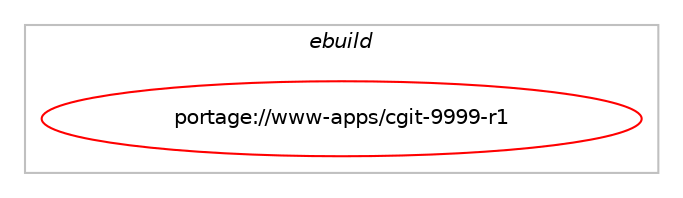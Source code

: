 digraph prolog {

# *************
# Graph options
# *************

newrank=true;
concentrate=true;
compound=true;
graph [rankdir=LR,fontname=Helvetica,fontsize=10,ranksep=1.5];#, ranksep=2.5, nodesep=0.2];
edge  [arrowhead=vee];
node  [fontname=Helvetica,fontsize=10];

# **********
# The ebuild
# **********

subgraph cluster_leftcol {
color=gray;
label=<<i>ebuild</i>>;
id [label="portage://www-apps/cgit-9999-r1", color=red, width=4, href="../www-apps/cgit-9999-r1.svg"];
}

# ****************
# The dependencies
# ****************

subgraph cluster_midcol {
color=gray;
label=<<i>dependencies</i>>;
subgraph cluster_compile {
fillcolor="#eeeeee";
style=filled;
label=<<i>compile</i>>;
# *** BEGIN UNKNOWN DEPENDENCY TYPE (TODO) ***
# id -> equal(use_conditional_group(positive,highlight,portage://www-apps/cgit-9999-r1,[use_conditional_group(positive,python_single_target_python3_10,portage://www-apps/cgit-9999-r1,[package_dependency(portage://www-apps/cgit-9999-r1,install,no,dev-python,pygments,none,[,,],[],[use(enable(python_targets_python3_10),negative)])]),use_conditional_group(positive,python_single_target_python3_11,portage://www-apps/cgit-9999-r1,[package_dependency(portage://www-apps/cgit-9999-r1,install,no,dev-python,pygments,none,[,,],[],[use(enable(python_targets_python3_11),negative)])]),use_conditional_group(positive,python_single_target_python3_12,portage://www-apps/cgit-9999-r1,[package_dependency(portage://www-apps/cgit-9999-r1,install,no,dev-python,pygments,none,[,,],[],[use(enable(python_targets_python3_12),negative)])])]))
# *** END UNKNOWN DEPENDENCY TYPE (TODO) ***

# *** BEGIN UNKNOWN DEPENDENCY TYPE (TODO) ***
# id -> equal(use_conditional_group(positive,lua,portage://www-apps/cgit-9999-r1,[use_conditional_group(positive,lua_single_target_luajit,portage://www-apps/cgit-9999-r1,[package_dependency(portage://www-apps/cgit-9999-r1,install,no,dev-lang,luajit,none,[,,],any_same_slot,[])]),use_conditional_group(positive,lua_single_target_lua5-1,portage://www-apps/cgit-9999-r1,[package_dependency(portage://www-apps/cgit-9999-r1,install,no,dev-lang,lua,none,[,,],[slot(5.1)],[])]),use_conditional_group(positive,lua_single_target_lua5-3,portage://www-apps/cgit-9999-r1,[package_dependency(portage://www-apps/cgit-9999-r1,install,no,dev-lang,lua,none,[,,],[slot(5.3)],[])]),use_conditional_group(positive,lua_single_target_lua5-4,portage://www-apps/cgit-9999-r1,[package_dependency(portage://www-apps/cgit-9999-r1,install,no,dev-lang,lua,none,[,,],[slot(5.4)],[])])]))
# *** END UNKNOWN DEPENDENCY TYPE (TODO) ***

# *** BEGIN UNKNOWN DEPENDENCY TYPE (TODO) ***
# id -> equal(use_conditional_group(positive,python_single_target_python3_10,portage://www-apps/cgit-9999-r1,[package_dependency(portage://www-apps/cgit-9999-r1,install,no,dev-lang,python,none,[,,],[slot(3.10)],[])]))
# *** END UNKNOWN DEPENDENCY TYPE (TODO) ***

# *** BEGIN UNKNOWN DEPENDENCY TYPE (TODO) ***
# id -> equal(use_conditional_group(positive,python_single_target_python3_11,portage://www-apps/cgit-9999-r1,[package_dependency(portage://www-apps/cgit-9999-r1,install,no,dev-lang,python,none,[,,],[slot(3.11)],[])]))
# *** END UNKNOWN DEPENDENCY TYPE (TODO) ***

# *** BEGIN UNKNOWN DEPENDENCY TYPE (TODO) ***
# id -> equal(use_conditional_group(positive,python_single_target_python3_12,portage://www-apps/cgit-9999-r1,[package_dependency(portage://www-apps/cgit-9999-r1,install,no,dev-lang,python,none,[,,],[slot(3.12)],[])]))
# *** END UNKNOWN DEPENDENCY TYPE (TODO) ***

# *** BEGIN UNKNOWN DEPENDENCY TYPE (TODO) ***
# id -> equal(package_dependency(portage://www-apps/cgit-9999-r1,install,no,acct-group,cgit,none,[,,],[],[]))
# *** END UNKNOWN DEPENDENCY TYPE (TODO) ***

# *** BEGIN UNKNOWN DEPENDENCY TYPE (TODO) ***
# id -> equal(package_dependency(portage://www-apps/cgit-9999-r1,install,no,acct-user,cgit,none,[,,],[],[]))
# *** END UNKNOWN DEPENDENCY TYPE (TODO) ***

# *** BEGIN UNKNOWN DEPENDENCY TYPE (TODO) ***
# id -> equal(package_dependency(portage://www-apps/cgit-9999-r1,install,no,app-admin,webapp-config,none,[,,],[],[]))
# *** END UNKNOWN DEPENDENCY TYPE (TODO) ***

# *** BEGIN UNKNOWN DEPENDENCY TYPE (TODO) ***
# id -> equal(package_dependency(portage://www-apps/cgit-9999-r1,install,no,dev-libs,openssl,none,[,,],[slot(0),equal],[]))
# *** END UNKNOWN DEPENDENCY TYPE (TODO) ***

# *** BEGIN UNKNOWN DEPENDENCY TYPE (TODO) ***
# id -> equal(package_dependency(portage://www-apps/cgit-9999-r1,install,no,dev-vcs,git,none,[,,],[],[]))
# *** END UNKNOWN DEPENDENCY TYPE (TODO) ***

# *** BEGIN UNKNOWN DEPENDENCY TYPE (TODO) ***
# id -> equal(package_dependency(portage://www-apps/cgit-9999-r1,install,no,sys-libs,zlib,none,[,,],[],[]))
# *** END UNKNOWN DEPENDENCY TYPE (TODO) ***

# *** BEGIN UNKNOWN DEPENDENCY TYPE (TODO) ***
# id -> equal(package_dependency(portage://www-apps/cgit-9999-r1,install,no,virtual,httpd-cgi,none,[,,],[],[]))
# *** END UNKNOWN DEPENDENCY TYPE (TODO) ***

}
subgraph cluster_compileandrun {
fillcolor="#eeeeee";
style=filled;
label=<<i>compile and run</i>>;
}
subgraph cluster_run {
fillcolor="#eeeeee";
style=filled;
label=<<i>run</i>>;
# *** BEGIN UNKNOWN DEPENDENCY TYPE (TODO) ***
# id -> equal(use_conditional_group(positive,highlight,portage://www-apps/cgit-9999-r1,[use_conditional_group(positive,python_single_target_python3_10,portage://www-apps/cgit-9999-r1,[package_dependency(portage://www-apps/cgit-9999-r1,run,no,dev-python,pygments,none,[,,],[],[use(enable(python_targets_python3_10),negative)])]),use_conditional_group(positive,python_single_target_python3_11,portage://www-apps/cgit-9999-r1,[package_dependency(portage://www-apps/cgit-9999-r1,run,no,dev-python,pygments,none,[,,],[],[use(enable(python_targets_python3_11),negative)])]),use_conditional_group(positive,python_single_target_python3_12,portage://www-apps/cgit-9999-r1,[package_dependency(portage://www-apps/cgit-9999-r1,run,no,dev-python,pygments,none,[,,],[],[use(enable(python_targets_python3_12),negative)])])]))
# *** END UNKNOWN DEPENDENCY TYPE (TODO) ***

# *** BEGIN UNKNOWN DEPENDENCY TYPE (TODO) ***
# id -> equal(use_conditional_group(positive,lua,portage://www-apps/cgit-9999-r1,[use_conditional_group(positive,lua_single_target_luajit,portage://www-apps/cgit-9999-r1,[package_dependency(portage://www-apps/cgit-9999-r1,run,no,dev-lang,luajit,none,[,,],any_same_slot,[])]),use_conditional_group(positive,lua_single_target_lua5-1,portage://www-apps/cgit-9999-r1,[package_dependency(portage://www-apps/cgit-9999-r1,run,no,dev-lang,lua,none,[,,],[slot(5.1)],[])]),use_conditional_group(positive,lua_single_target_lua5-3,portage://www-apps/cgit-9999-r1,[package_dependency(portage://www-apps/cgit-9999-r1,run,no,dev-lang,lua,none,[,,],[slot(5.3)],[])]),use_conditional_group(positive,lua_single_target_lua5-4,portage://www-apps/cgit-9999-r1,[package_dependency(portage://www-apps/cgit-9999-r1,run,no,dev-lang,lua,none,[,,],[slot(5.4)],[])])]))
# *** END UNKNOWN DEPENDENCY TYPE (TODO) ***

# *** BEGIN UNKNOWN DEPENDENCY TYPE (TODO) ***
# id -> equal(use_conditional_group(positive,python_single_target_python3_10,portage://www-apps/cgit-9999-r1,[package_dependency(portage://www-apps/cgit-9999-r1,run,no,dev-lang,python,none,[,,],[slot(3.10)],[])]))
# *** END UNKNOWN DEPENDENCY TYPE (TODO) ***

# *** BEGIN UNKNOWN DEPENDENCY TYPE (TODO) ***
# id -> equal(use_conditional_group(positive,python_single_target_python3_11,portage://www-apps/cgit-9999-r1,[package_dependency(portage://www-apps/cgit-9999-r1,run,no,dev-lang,python,none,[,,],[slot(3.11)],[])]))
# *** END UNKNOWN DEPENDENCY TYPE (TODO) ***

# *** BEGIN UNKNOWN DEPENDENCY TYPE (TODO) ***
# id -> equal(use_conditional_group(positive,python_single_target_python3_12,portage://www-apps/cgit-9999-r1,[package_dependency(portage://www-apps/cgit-9999-r1,run,no,dev-lang,python,none,[,,],[slot(3.12)],[])]))
# *** END UNKNOWN DEPENDENCY TYPE (TODO) ***

# *** BEGIN UNKNOWN DEPENDENCY TYPE (TODO) ***
# id -> equal(package_dependency(portage://www-apps/cgit-9999-r1,run,no,acct-group,cgit,none,[,,],[],[]))
# *** END UNKNOWN DEPENDENCY TYPE (TODO) ***

# *** BEGIN UNKNOWN DEPENDENCY TYPE (TODO) ***
# id -> equal(package_dependency(portage://www-apps/cgit-9999-r1,run,no,acct-user,cgit,none,[,,],[],[]))
# *** END UNKNOWN DEPENDENCY TYPE (TODO) ***

# *** BEGIN UNKNOWN DEPENDENCY TYPE (TODO) ***
# id -> equal(package_dependency(portage://www-apps/cgit-9999-r1,run,no,app-admin,webapp-config,none,[,,],[],[]))
# *** END UNKNOWN DEPENDENCY TYPE (TODO) ***

# *** BEGIN UNKNOWN DEPENDENCY TYPE (TODO) ***
# id -> equal(package_dependency(portage://www-apps/cgit-9999-r1,run,no,dev-libs,openssl,none,[,,],[slot(0),equal],[]))
# *** END UNKNOWN DEPENDENCY TYPE (TODO) ***

# *** BEGIN UNKNOWN DEPENDENCY TYPE (TODO) ***
# id -> equal(package_dependency(portage://www-apps/cgit-9999-r1,run,no,dev-vcs,git,none,[,,],[],[]))
# *** END UNKNOWN DEPENDENCY TYPE (TODO) ***

# *** BEGIN UNKNOWN DEPENDENCY TYPE (TODO) ***
# id -> equal(package_dependency(portage://www-apps/cgit-9999-r1,run,no,sys-libs,zlib,none,[,,],[],[]))
# *** END UNKNOWN DEPENDENCY TYPE (TODO) ***

# *** BEGIN UNKNOWN DEPENDENCY TYPE (TODO) ***
# id -> equal(package_dependency(portage://www-apps/cgit-9999-r1,run,no,virtual,httpd-cgi,none,[,,],[],[]))
# *** END UNKNOWN DEPENDENCY TYPE (TODO) ***

# *** BEGIN UNKNOWN DEPENDENCY TYPE (TODO) ***
# id -> equal(package_dependency(portage://www-apps/cgit-9999-r1,run,no,virtual,tmpfiles,none,[,,],[],[]))
# *** END UNKNOWN DEPENDENCY TYPE (TODO) ***

}
}

# **************
# The candidates
# **************

subgraph cluster_choices {
rank=same;
color=gray;
label=<<i>candidates</i>>;

}

}
